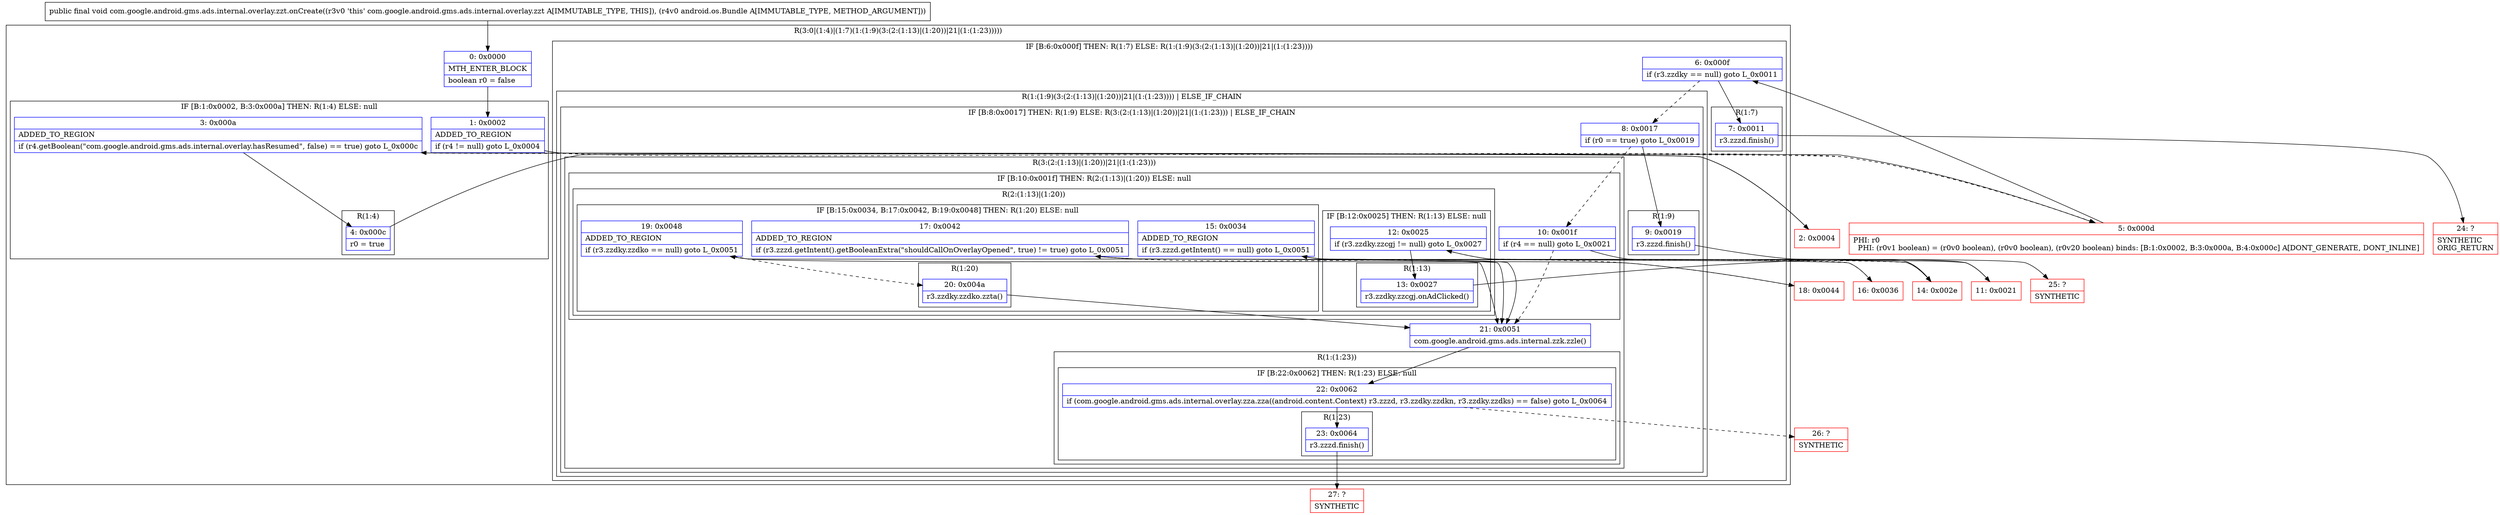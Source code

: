 digraph "CFG forcom.google.android.gms.ads.internal.overlay.zzt.onCreate(Landroid\/os\/Bundle;)V" {
subgraph cluster_Region_664286225 {
label = "R(3:0|(1:4)|(1:7)(1:(1:9)(3:(2:(1:13)|(1:20))|21|(1:(1:23)))))";
node [shape=record,color=blue];
Node_0 [shape=record,label="{0\:\ 0x0000|MTH_ENTER_BLOCK\l|boolean r0 = false\l}"];
subgraph cluster_IfRegion_838834730 {
label = "IF [B:1:0x0002, B:3:0x000a] THEN: R(1:4) ELSE: null";
node [shape=record,color=blue];
Node_1 [shape=record,label="{1\:\ 0x0002|ADDED_TO_REGION\l|if (r4 != null) goto L_0x0004\l}"];
Node_3 [shape=record,label="{3\:\ 0x000a|ADDED_TO_REGION\l|if (r4.getBoolean(\"com.google.android.gms.ads.internal.overlay.hasResumed\", false) == true) goto L_0x000c\l}"];
subgraph cluster_Region_1978963492 {
label = "R(1:4)";
node [shape=record,color=blue];
Node_4 [shape=record,label="{4\:\ 0x000c|r0 = true\l}"];
}
}
subgraph cluster_IfRegion_1701121643 {
label = "IF [B:6:0x000f] THEN: R(1:7) ELSE: R(1:(1:9)(3:(2:(1:13)|(1:20))|21|(1:(1:23))))";
node [shape=record,color=blue];
Node_6 [shape=record,label="{6\:\ 0x000f|if (r3.zzdky == null) goto L_0x0011\l}"];
subgraph cluster_Region_1782334961 {
label = "R(1:7)";
node [shape=record,color=blue];
Node_7 [shape=record,label="{7\:\ 0x0011|r3.zzzd.finish()\l}"];
}
subgraph cluster_Region_1017716769 {
label = "R(1:(1:9)(3:(2:(1:13)|(1:20))|21|(1:(1:23)))) | ELSE_IF_CHAIN\l";
node [shape=record,color=blue];
subgraph cluster_IfRegion_793148942 {
label = "IF [B:8:0x0017] THEN: R(1:9) ELSE: R(3:(2:(1:13)|(1:20))|21|(1:(1:23))) | ELSE_IF_CHAIN\l";
node [shape=record,color=blue];
Node_8 [shape=record,label="{8\:\ 0x0017|if (r0 == true) goto L_0x0019\l}"];
subgraph cluster_Region_1909117780 {
label = "R(1:9)";
node [shape=record,color=blue];
Node_9 [shape=record,label="{9\:\ 0x0019|r3.zzzd.finish()\l}"];
}
subgraph cluster_Region_1016171856 {
label = "R(3:(2:(1:13)|(1:20))|21|(1:(1:23)))";
node [shape=record,color=blue];
subgraph cluster_IfRegion_881476862 {
label = "IF [B:10:0x001f] THEN: R(2:(1:13)|(1:20)) ELSE: null";
node [shape=record,color=blue];
Node_10 [shape=record,label="{10\:\ 0x001f|if (r4 == null) goto L_0x0021\l}"];
subgraph cluster_Region_1104663142 {
label = "R(2:(1:13)|(1:20))";
node [shape=record,color=blue];
subgraph cluster_IfRegion_1713437051 {
label = "IF [B:12:0x0025] THEN: R(1:13) ELSE: null";
node [shape=record,color=blue];
Node_12 [shape=record,label="{12\:\ 0x0025|if (r3.zzdky.zzcgj != null) goto L_0x0027\l}"];
subgraph cluster_Region_1458246626 {
label = "R(1:13)";
node [shape=record,color=blue];
Node_13 [shape=record,label="{13\:\ 0x0027|r3.zzdky.zzcgj.onAdClicked()\l}"];
}
}
subgraph cluster_IfRegion_815796341 {
label = "IF [B:15:0x0034, B:17:0x0042, B:19:0x0048] THEN: R(1:20) ELSE: null";
node [shape=record,color=blue];
Node_15 [shape=record,label="{15\:\ 0x0034|ADDED_TO_REGION\l|if (r3.zzzd.getIntent() == null) goto L_0x0051\l}"];
Node_17 [shape=record,label="{17\:\ 0x0042|ADDED_TO_REGION\l|if (r3.zzzd.getIntent().getBooleanExtra(\"shouldCallOnOverlayOpened\", true) != true) goto L_0x0051\l}"];
Node_19 [shape=record,label="{19\:\ 0x0048|ADDED_TO_REGION\l|if (r3.zzdky.zzdko == null) goto L_0x0051\l}"];
subgraph cluster_Region_1327214821 {
label = "R(1:20)";
node [shape=record,color=blue];
Node_20 [shape=record,label="{20\:\ 0x004a|r3.zzdky.zzdko.zzta()\l}"];
}
}
}
}
Node_21 [shape=record,label="{21\:\ 0x0051|com.google.android.gms.ads.internal.zzk.zzle()\l}"];
subgraph cluster_Region_772891484 {
label = "R(1:(1:23))";
node [shape=record,color=blue];
subgraph cluster_IfRegion_552276351 {
label = "IF [B:22:0x0062] THEN: R(1:23) ELSE: null";
node [shape=record,color=blue];
Node_22 [shape=record,label="{22\:\ 0x0062|if (com.google.android.gms.ads.internal.overlay.zza.zza((android.content.Context) r3.zzzd, r3.zzdky.zzdkn, r3.zzdky.zzdks) == false) goto L_0x0064\l}"];
subgraph cluster_Region_284729007 {
label = "R(1:23)";
node [shape=record,color=blue];
Node_23 [shape=record,label="{23\:\ 0x0064|r3.zzzd.finish()\l}"];
}
}
}
}
}
}
}
}
Node_2 [shape=record,color=red,label="{2\:\ 0x0004}"];
Node_5 [shape=record,color=red,label="{5\:\ 0x000d|PHI: r0 \l  PHI: (r0v1 boolean) = (r0v0 boolean), (r0v0 boolean), (r0v20 boolean) binds: [B:1:0x0002, B:3:0x000a, B:4:0x000c] A[DONT_GENERATE, DONT_INLINE]\l}"];
Node_11 [shape=record,color=red,label="{11\:\ 0x0021}"];
Node_14 [shape=record,color=red,label="{14\:\ 0x002e}"];
Node_16 [shape=record,color=red,label="{16\:\ 0x0036}"];
Node_18 [shape=record,color=red,label="{18\:\ 0x0044}"];
Node_24 [shape=record,color=red,label="{24\:\ ?|SYNTHETIC\lORIG_RETURN\l}"];
Node_25 [shape=record,color=red,label="{25\:\ ?|SYNTHETIC\l}"];
Node_26 [shape=record,color=red,label="{26\:\ ?|SYNTHETIC\l}"];
Node_27 [shape=record,color=red,label="{27\:\ ?|SYNTHETIC\l}"];
MethodNode[shape=record,label="{public final void com.google.android.gms.ads.internal.overlay.zzt.onCreate((r3v0 'this' com.google.android.gms.ads.internal.overlay.zzt A[IMMUTABLE_TYPE, THIS]), (r4v0 android.os.Bundle A[IMMUTABLE_TYPE, METHOD_ARGUMENT])) }"];
MethodNode -> Node_0;
Node_0 -> Node_1;
Node_1 -> Node_2;
Node_1 -> Node_5[style=dashed];
Node_3 -> Node_4;
Node_3 -> Node_5[style=dashed];
Node_4 -> Node_5;
Node_6 -> Node_7;
Node_6 -> Node_8[style=dashed];
Node_7 -> Node_24;
Node_8 -> Node_9;
Node_8 -> Node_10[style=dashed];
Node_9 -> Node_25;
Node_10 -> Node_11;
Node_10 -> Node_21[style=dashed];
Node_12 -> Node_13;
Node_12 -> Node_14[style=dashed];
Node_13 -> Node_14;
Node_15 -> Node_16[style=dashed];
Node_15 -> Node_21;
Node_17 -> Node_18[style=dashed];
Node_17 -> Node_21;
Node_19 -> Node_20[style=dashed];
Node_19 -> Node_21;
Node_20 -> Node_21;
Node_21 -> Node_22;
Node_22 -> Node_23;
Node_22 -> Node_26[style=dashed];
Node_23 -> Node_27;
Node_2 -> Node_3;
Node_5 -> Node_6;
Node_11 -> Node_12;
Node_14 -> Node_15;
Node_16 -> Node_17;
Node_18 -> Node_19;
}

